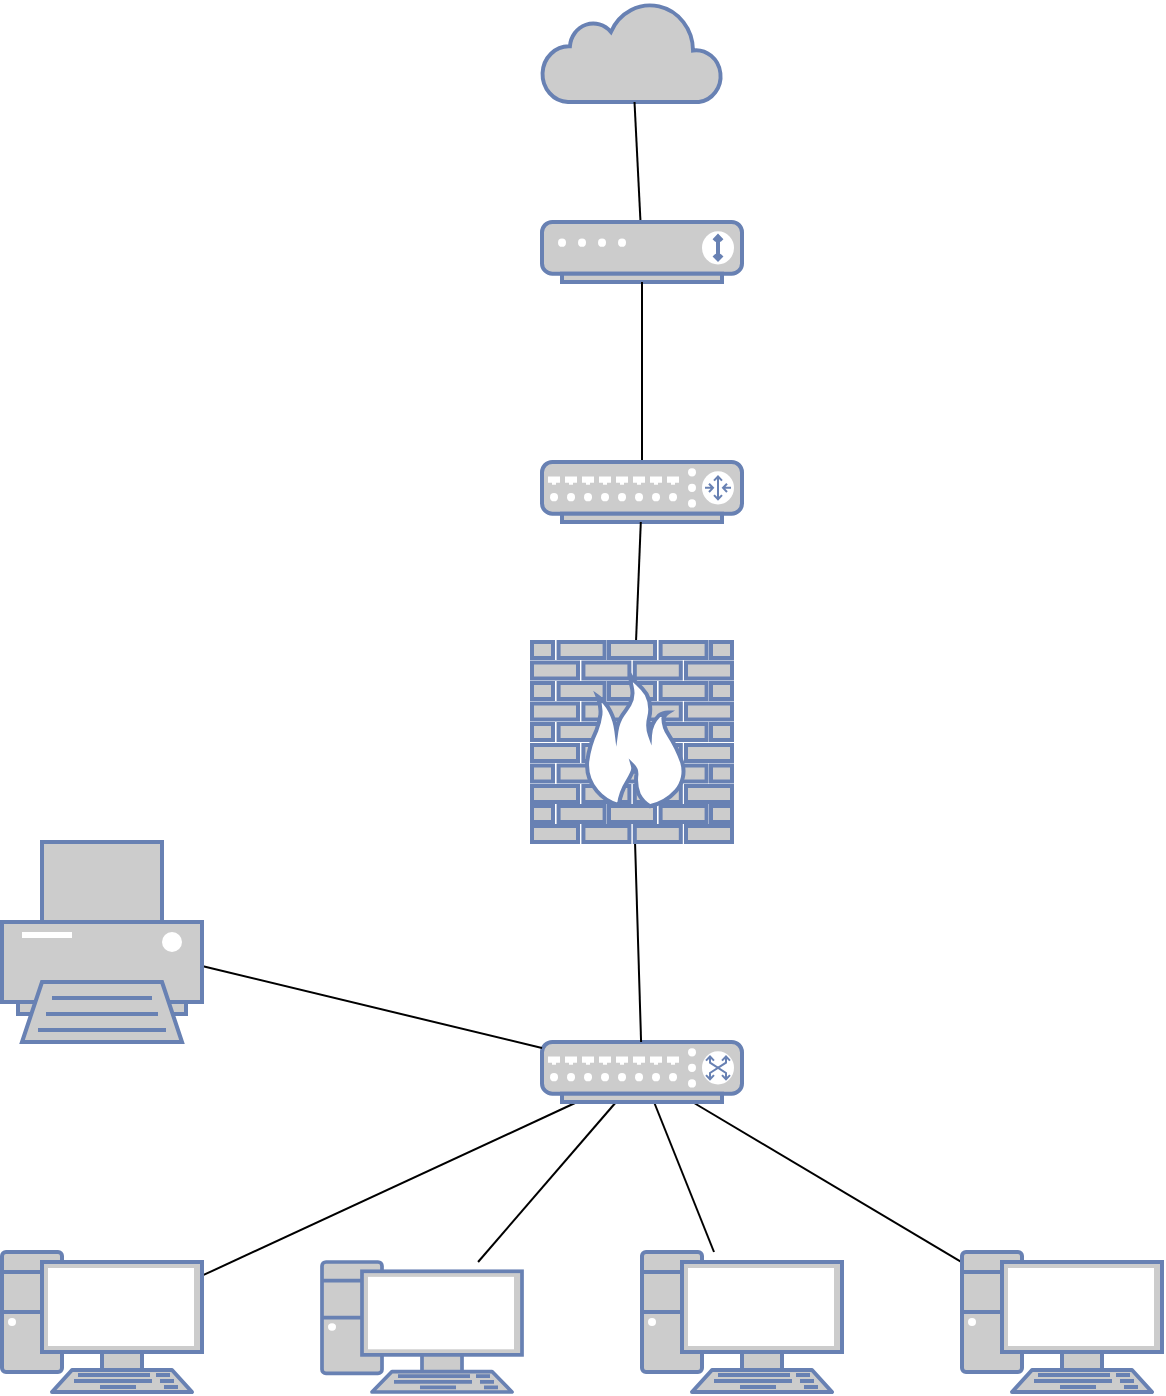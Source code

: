 <mxfile version="21.0.10" type="github">
  <diagram name="Page-1" id="55a83fd1-7818-8e21-69c5-c3457e3827bb">
    <mxGraphModel dx="1436" dy="805" grid="1" gridSize="10" guides="1" tooltips="1" connect="1" arrows="1" fold="1" page="1" pageScale="1" pageWidth="1100" pageHeight="850" background="none" math="0" shadow="0">
      <root>
        <mxCell id="0" />
        <mxCell id="1" parent="0" />
        <mxCell id="McsFZLNvFLsJMpDOr0sw-7" style="rounded=0;orthogonalLoop=1;jettySize=auto;html=1;endArrow=none;endFill=0;" edge="1" parent="1" source="McsFZLNvFLsJMpDOr0sw-1" target="McsFZLNvFLsJMpDOr0sw-5">
          <mxGeometry relative="1" as="geometry" />
        </mxCell>
        <mxCell id="McsFZLNvFLsJMpDOr0sw-1" value="" style="fontColor=#0066CC;verticalAlign=top;verticalLabelPosition=bottom;labelPosition=center;align=center;html=1;outlineConnect=0;fillColor=#CCCCCC;strokeColor=#6881B3;gradientColor=none;gradientDirection=north;strokeWidth=2;shape=mxgraph.networks.pc;" vertex="1" parent="1">
          <mxGeometry x="300" y="735" width="100" height="70" as="geometry" />
        </mxCell>
        <mxCell id="McsFZLNvFLsJMpDOr0sw-8" style="edgeStyle=none;shape=connector;rounded=0;orthogonalLoop=1;jettySize=auto;html=1;labelBackgroundColor=default;strokeColor=default;fontFamily=Helvetica;fontSize=11;fontColor=default;endArrow=none;endFill=0;" edge="1" parent="1" source="McsFZLNvFLsJMpDOr0sw-2" target="McsFZLNvFLsJMpDOr0sw-5">
          <mxGeometry relative="1" as="geometry" />
        </mxCell>
        <mxCell id="McsFZLNvFLsJMpDOr0sw-2" value="" style="fontColor=#0066CC;verticalAlign=top;verticalLabelPosition=bottom;labelPosition=center;align=center;html=1;outlineConnect=0;fillColor=#CCCCCC;strokeColor=#6881B3;gradientColor=none;gradientDirection=north;strokeWidth=2;shape=mxgraph.networks.pc;" vertex="1" parent="1">
          <mxGeometry x="460" y="740" width="100" height="65" as="geometry" />
        </mxCell>
        <mxCell id="McsFZLNvFLsJMpDOr0sw-9" style="edgeStyle=none;shape=connector;rounded=0;orthogonalLoop=1;jettySize=auto;html=1;labelBackgroundColor=default;strokeColor=default;fontFamily=Helvetica;fontSize=11;fontColor=default;endArrow=none;endFill=0;" edge="1" parent="1" source="McsFZLNvFLsJMpDOr0sw-3" target="McsFZLNvFLsJMpDOr0sw-5">
          <mxGeometry relative="1" as="geometry" />
        </mxCell>
        <mxCell id="McsFZLNvFLsJMpDOr0sw-3" value="" style="fontColor=#0066CC;verticalAlign=top;verticalLabelPosition=bottom;labelPosition=center;align=center;html=1;outlineConnect=0;fillColor=#CCCCCC;strokeColor=#6881B3;gradientColor=none;gradientDirection=north;strokeWidth=2;shape=mxgraph.networks.pc;" vertex="1" parent="1">
          <mxGeometry x="620" y="735" width="100" height="70" as="geometry" />
        </mxCell>
        <mxCell id="McsFZLNvFLsJMpDOr0sw-10" style="edgeStyle=none;shape=connector;rounded=0;orthogonalLoop=1;jettySize=auto;html=1;labelBackgroundColor=default;strokeColor=default;fontFamily=Helvetica;fontSize=11;fontColor=default;endArrow=none;endFill=0;" edge="1" parent="1" source="McsFZLNvFLsJMpDOr0sw-4" target="McsFZLNvFLsJMpDOr0sw-5">
          <mxGeometry relative="1" as="geometry" />
        </mxCell>
        <mxCell id="McsFZLNvFLsJMpDOr0sw-4" value="" style="fontColor=#0066CC;verticalAlign=top;verticalLabelPosition=bottom;labelPosition=center;align=center;html=1;outlineConnect=0;fillColor=#CCCCCC;strokeColor=#6881B3;gradientColor=none;gradientDirection=north;strokeWidth=2;shape=mxgraph.networks.pc;" vertex="1" parent="1">
          <mxGeometry x="780" y="735" width="100" height="70" as="geometry" />
        </mxCell>
        <mxCell id="McsFZLNvFLsJMpDOr0sw-5" value="" style="fontColor=#0066CC;verticalAlign=top;verticalLabelPosition=bottom;labelPosition=center;align=center;html=1;outlineConnect=0;fillColor=#CCCCCC;strokeColor=#6881B3;gradientColor=none;gradientDirection=north;strokeWidth=2;shape=mxgraph.networks.switch;" vertex="1" parent="1">
          <mxGeometry x="570" y="630" width="100" height="30" as="geometry" />
        </mxCell>
        <mxCell id="McsFZLNvFLsJMpDOr0sw-11" style="edgeStyle=none;shape=connector;rounded=0;orthogonalLoop=1;jettySize=auto;html=1;labelBackgroundColor=default;strokeColor=default;fontFamily=Helvetica;fontSize=11;fontColor=default;endArrow=none;endFill=0;" edge="1" parent="1" source="McsFZLNvFLsJMpDOr0sw-6" target="McsFZLNvFLsJMpDOr0sw-5">
          <mxGeometry relative="1" as="geometry" />
        </mxCell>
        <mxCell id="McsFZLNvFLsJMpDOr0sw-6" value="" style="fontColor=#0066CC;verticalAlign=top;verticalLabelPosition=bottom;labelPosition=center;align=center;html=1;outlineConnect=0;fillColor=#CCCCCC;strokeColor=#6881B3;gradientColor=none;gradientDirection=north;strokeWidth=2;shape=mxgraph.networks.printer;" vertex="1" parent="1">
          <mxGeometry x="300" y="530" width="100" height="100" as="geometry" />
        </mxCell>
        <mxCell id="McsFZLNvFLsJMpDOr0sw-12" value="" style="html=1;outlineConnect=0;fillColor=#CCCCCC;strokeColor=#6881B3;gradientColor=none;gradientDirection=north;strokeWidth=2;shape=mxgraph.networks.cloud;fontColor=#ffffff;fontFamily=Helvetica;fontSize=11;" vertex="1" parent="1">
          <mxGeometry x="570" y="110" width="90" height="50" as="geometry" />
        </mxCell>
        <mxCell id="McsFZLNvFLsJMpDOr0sw-19" style="edgeStyle=none;shape=connector;rounded=0;orthogonalLoop=1;jettySize=auto;html=1;labelBackgroundColor=default;strokeColor=default;fontFamily=Helvetica;fontSize=11;fontColor=default;endArrow=none;endFill=0;" edge="1" parent="1" source="McsFZLNvFLsJMpDOr0sw-13" target="McsFZLNvFLsJMpDOr0sw-12">
          <mxGeometry relative="1" as="geometry" />
        </mxCell>
        <mxCell id="McsFZLNvFLsJMpDOr0sw-13" value="" style="fontColor=#0066CC;verticalAlign=top;verticalLabelPosition=bottom;labelPosition=center;align=center;html=1;outlineConnect=0;fillColor=#CCCCCC;strokeColor=#6881B3;gradientColor=none;gradientDirection=north;strokeWidth=2;shape=mxgraph.networks.modem;fontFamily=Helvetica;fontSize=11;" vertex="1" parent="1">
          <mxGeometry x="570" y="220" width="100" height="30" as="geometry" />
        </mxCell>
        <mxCell id="McsFZLNvFLsJMpDOr0sw-18" style="edgeStyle=none;shape=connector;rounded=0;orthogonalLoop=1;jettySize=auto;html=1;labelBackgroundColor=default;strokeColor=default;fontFamily=Helvetica;fontSize=11;fontColor=default;endArrow=none;endFill=0;" edge="1" parent="1" source="McsFZLNvFLsJMpDOr0sw-14" target="McsFZLNvFLsJMpDOr0sw-13">
          <mxGeometry relative="1" as="geometry" />
        </mxCell>
        <mxCell id="McsFZLNvFLsJMpDOr0sw-14" value="" style="fontColor=#0066CC;verticalAlign=top;verticalLabelPosition=bottom;labelPosition=center;align=center;html=1;outlineConnect=0;fillColor=#CCCCCC;strokeColor=#6881B3;gradientColor=none;gradientDirection=north;strokeWidth=2;shape=mxgraph.networks.router;fontFamily=Helvetica;fontSize=11;" vertex="1" parent="1">
          <mxGeometry x="570" y="340" width="100" height="30" as="geometry" />
        </mxCell>
        <mxCell id="McsFZLNvFLsJMpDOr0sw-16" style="edgeStyle=none;shape=connector;rounded=0;orthogonalLoop=1;jettySize=auto;html=1;labelBackgroundColor=default;strokeColor=default;fontFamily=Helvetica;fontSize=11;fontColor=default;endArrow=none;endFill=0;" edge="1" parent="1" source="McsFZLNvFLsJMpDOr0sw-15" target="McsFZLNvFLsJMpDOr0sw-5">
          <mxGeometry relative="1" as="geometry" />
        </mxCell>
        <mxCell id="McsFZLNvFLsJMpDOr0sw-17" style="edgeStyle=none;shape=connector;rounded=0;orthogonalLoop=1;jettySize=auto;html=1;labelBackgroundColor=default;strokeColor=default;fontFamily=Helvetica;fontSize=11;fontColor=default;endArrow=none;endFill=0;" edge="1" parent="1" source="McsFZLNvFLsJMpDOr0sw-15" target="McsFZLNvFLsJMpDOr0sw-14">
          <mxGeometry relative="1" as="geometry" />
        </mxCell>
        <mxCell id="McsFZLNvFLsJMpDOr0sw-15" value="" style="fontColor=#0066CC;verticalAlign=top;verticalLabelPosition=bottom;labelPosition=center;align=center;html=1;outlineConnect=0;fillColor=#CCCCCC;strokeColor=#6881B3;gradientColor=none;gradientDirection=north;strokeWidth=2;shape=mxgraph.networks.firewall;fontFamily=Helvetica;fontSize=11;" vertex="1" parent="1">
          <mxGeometry x="565" y="430" width="100" height="100" as="geometry" />
        </mxCell>
      </root>
    </mxGraphModel>
  </diagram>
</mxfile>
